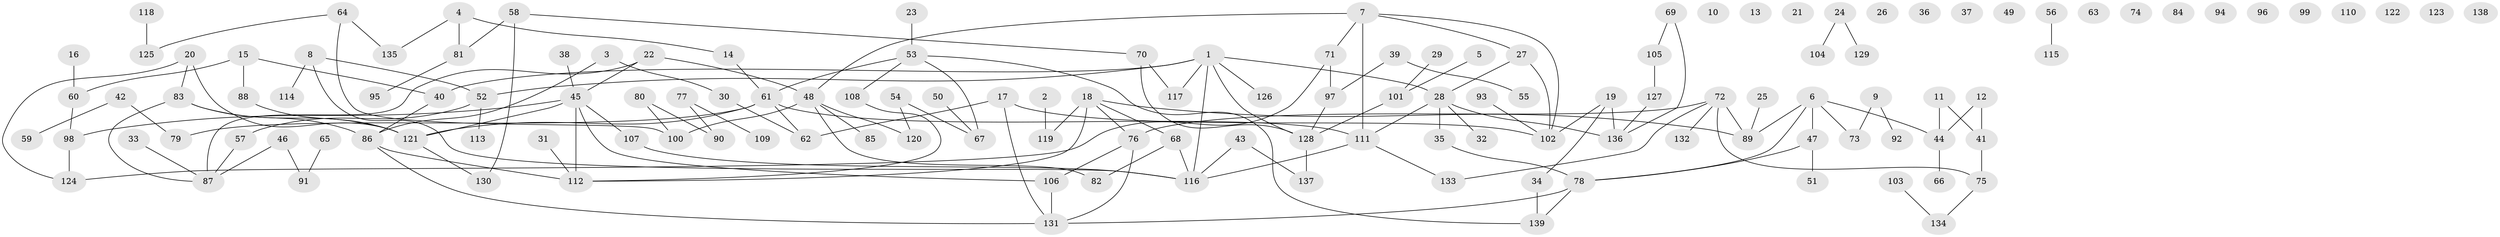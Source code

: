 // coarse degree distribution, {6: 0.014492753623188406, 1: 0.21739130434782608, 2: 0.14492753623188406, 3: 0.14492753623188406, 8: 0.028985507246376812, 4: 0.07246376811594203, 0: 0.2753623188405797, 11: 0.014492753623188406, 9: 0.014492753623188406, 10: 0.028985507246376812, 7: 0.014492753623188406, 5: 0.028985507246376812}
// Generated by graph-tools (version 1.1) at 2025/16/03/04/25 18:16:45]
// undirected, 139 vertices, 161 edges
graph export_dot {
graph [start="1"]
  node [color=gray90,style=filled];
  1;
  2;
  3;
  4;
  5;
  6;
  7;
  8;
  9;
  10;
  11;
  12;
  13;
  14;
  15;
  16;
  17;
  18;
  19;
  20;
  21;
  22;
  23;
  24;
  25;
  26;
  27;
  28;
  29;
  30;
  31;
  32;
  33;
  34;
  35;
  36;
  37;
  38;
  39;
  40;
  41;
  42;
  43;
  44;
  45;
  46;
  47;
  48;
  49;
  50;
  51;
  52;
  53;
  54;
  55;
  56;
  57;
  58;
  59;
  60;
  61;
  62;
  63;
  64;
  65;
  66;
  67;
  68;
  69;
  70;
  71;
  72;
  73;
  74;
  75;
  76;
  77;
  78;
  79;
  80;
  81;
  82;
  83;
  84;
  85;
  86;
  87;
  88;
  89;
  90;
  91;
  92;
  93;
  94;
  95;
  96;
  97;
  98;
  99;
  100;
  101;
  102;
  103;
  104;
  105;
  106;
  107;
  108;
  109;
  110;
  111;
  112;
  113;
  114;
  115;
  116;
  117;
  118;
  119;
  120;
  121;
  122;
  123;
  124;
  125;
  126;
  127;
  128;
  129;
  130;
  131;
  132;
  133;
  134;
  135;
  136;
  137;
  138;
  139;
  1 -- 28;
  1 -- 40;
  1 -- 52;
  1 -- 116;
  1 -- 117;
  1 -- 126;
  1 -- 128;
  2 -- 119;
  3 -- 30;
  3 -- 86;
  4 -- 14;
  4 -- 81;
  4 -- 135;
  5 -- 101;
  6 -- 44;
  6 -- 47;
  6 -- 73;
  6 -- 78;
  6 -- 89;
  7 -- 27;
  7 -- 48;
  7 -- 71;
  7 -- 102;
  7 -- 111;
  8 -- 52;
  8 -- 114;
  8 -- 116;
  9 -- 73;
  9 -- 92;
  11 -- 41;
  11 -- 44;
  12 -- 41;
  12 -- 44;
  14 -- 61;
  15 -- 40;
  15 -- 60;
  15 -- 88;
  16 -- 60;
  17 -- 62;
  17 -- 102;
  17 -- 131;
  18 -- 68;
  18 -- 76;
  18 -- 89;
  18 -- 112;
  18 -- 119;
  19 -- 34;
  19 -- 102;
  19 -- 136;
  20 -- 83;
  20 -- 121;
  20 -- 124;
  22 -- 45;
  22 -- 48;
  22 -- 87;
  23 -- 53;
  24 -- 104;
  24 -- 129;
  25 -- 89;
  27 -- 28;
  27 -- 102;
  28 -- 32;
  28 -- 35;
  28 -- 111;
  28 -- 136;
  29 -- 101;
  30 -- 62;
  31 -- 112;
  33 -- 87;
  34 -- 139;
  35 -- 78;
  38 -- 45;
  39 -- 55;
  39 -- 97;
  40 -- 86;
  41 -- 75;
  42 -- 59;
  42 -- 79;
  43 -- 116;
  43 -- 137;
  44 -- 66;
  45 -- 98;
  45 -- 106;
  45 -- 107;
  45 -- 112;
  45 -- 121;
  46 -- 87;
  46 -- 91;
  47 -- 51;
  47 -- 78;
  48 -- 82;
  48 -- 85;
  48 -- 100;
  48 -- 120;
  50 -- 67;
  52 -- 57;
  52 -- 113;
  53 -- 61;
  53 -- 67;
  53 -- 108;
  53 -- 139;
  54 -- 67;
  54 -- 120;
  56 -- 115;
  57 -- 87;
  58 -- 70;
  58 -- 81;
  58 -- 130;
  60 -- 98;
  61 -- 62;
  61 -- 79;
  61 -- 111;
  61 -- 121;
  64 -- 100;
  64 -- 125;
  64 -- 135;
  65 -- 91;
  68 -- 82;
  68 -- 116;
  69 -- 105;
  69 -- 136;
  70 -- 117;
  70 -- 128;
  71 -- 97;
  71 -- 124;
  72 -- 75;
  72 -- 76;
  72 -- 89;
  72 -- 132;
  72 -- 133;
  75 -- 134;
  76 -- 106;
  76 -- 131;
  77 -- 90;
  77 -- 109;
  78 -- 131;
  78 -- 139;
  80 -- 90;
  80 -- 100;
  81 -- 95;
  83 -- 86;
  83 -- 87;
  83 -- 121;
  86 -- 112;
  86 -- 131;
  88 -- 121;
  93 -- 102;
  97 -- 128;
  98 -- 124;
  101 -- 128;
  103 -- 134;
  105 -- 127;
  106 -- 131;
  107 -- 116;
  108 -- 112;
  111 -- 116;
  111 -- 133;
  118 -- 125;
  121 -- 130;
  127 -- 136;
  128 -- 137;
}
